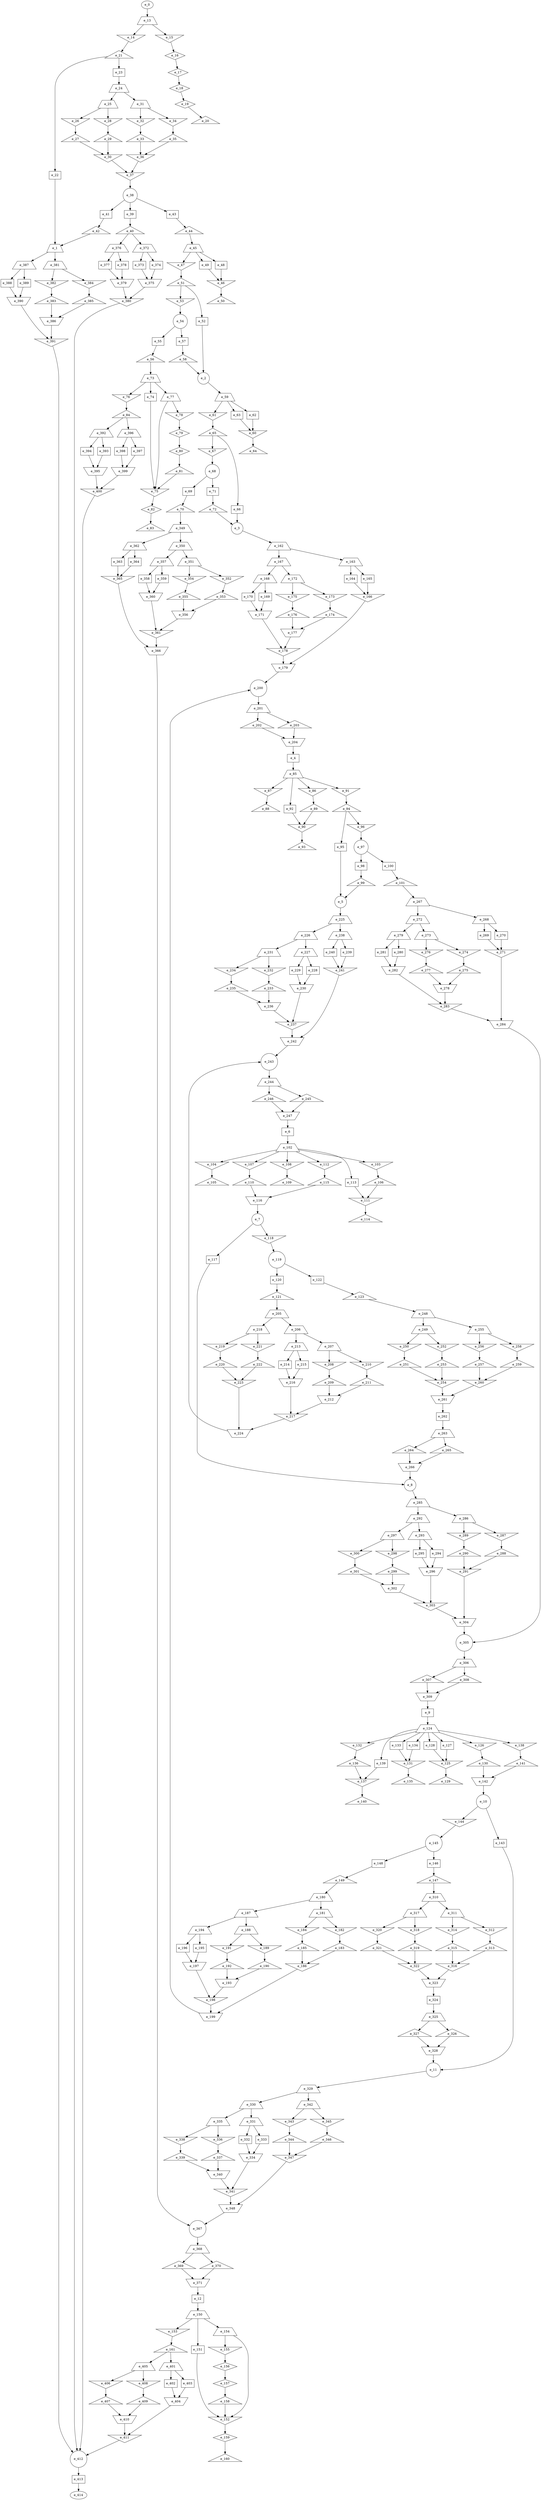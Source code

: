 digraph control_path {
  e_0: entry_node : n ;
  e_1 [shape = trapezium];
  e_2 [shape = circle];
  e_3 [shape = circle];
  e_4 [shape = dot];
  e_5 [shape = circle];
  e_6 [shape = dot];
  e_7 [shape = circle];
  e_8 [shape = circle];
  e_9 [shape = dot];
  e_10 [shape = circle];
  e_11 [shape = circle];
  e_12 [shape = dot];
  e_13 [shape = trapezium];
  e_14 [shape = invtriangle];
  e_15 [shape = invtriangle];
  e_16 [shape = diamond];
  e_17 [shape = diamond];
  e_18 [shape = diamond];
  e_19 [shape = diamond];
  e_20 [shape = triangle];
  e_21 [shape = triangle];
  e_22 [shape = dot];
  e_23 [shape = dot];
  e_24 [shape = trapezium];
  e_25 [shape = trapezium];
  e_26 [shape = invtriangle];
  e_27 [shape = triangle];
  e_28 [shape = invtriangle];
  e_29 [shape = triangle];
  e_30 [shape = invtriangle];
  e_31 [shape = trapezium];
  e_32 [shape = invtriangle];
  e_33 [shape = triangle];
  e_34 [shape = invtriangle];
  e_35 [shape = triangle];
  e_36 [shape = invtriangle];
  e_37 [shape = invtriangle];
  e_38 [shape = circle];
  e_39 [shape = dot];
  e_40 [shape = triangle];
  e_41 [shape = dot];
  e_42 [shape = triangle];
  e_43 [shape = dot];
  e_44 [shape = triangle];
  e_45 [shape = trapezium];
  e_46 [shape = invtriangle];
  e_47 [shape = invtriangle];
  e_48 [shape = dot];
  e_49 [shape = dot];
  e_50 [shape = triangle];
  e_51 [shape = triangle];
  e_52 [shape = dot];
  e_53 [shape = invtriangle];
  e_54 [shape = circle];
  e_55 [shape = dot];
  e_56 [shape = triangle];
  e_57 [shape = dot];
  e_58 [shape = triangle];
  e_59 [shape = trapezium];
  e_60 [shape = invtriangle];
  e_61 [shape = invtriangle];
  e_62 [shape = dot];
  e_63 [shape = dot];
  e_64 [shape = triangle];
  e_65 [shape = triangle];
  e_66 [shape = dot];
  e_67 [shape = invtriangle];
  e_68 [shape = circle];
  e_69 [shape = dot];
  e_70 [shape = triangle];
  e_71 [shape = dot];
  e_72 [shape = triangle];
  e_73 [shape = trapezium];
  e_74 [shape = dot];
  e_75 [shape = invtriangle];
  e_76 [shape = invtriangle];
  e_77 [shape = trapezium];
  e_78 [shape = invtriangle];
  e_79 [shape = diamond];
  e_80 [shape = diamond];
  e_81 [shape = triangle];
  e_82 [shape = diamond];
  e_83 [shape = triangle];
  e_84 [shape = triangle];
  e_85 [shape = trapezium];
  e_86 [shape = invtriangle];
  e_87 [shape = invtriangle];
  e_88 [shape = triangle];
  e_89 [shape = triangle];
  e_90 [shape = invtriangle];
  e_91 [shape = invtriangle];
  e_92 [shape = dot];
  e_93 [shape = triangle];
  e_94 [shape = triangle];
  e_95 [shape = dot];
  e_96 [shape = invtriangle];
  e_97 [shape = circle];
  e_98 [shape = dot];
  e_99 [shape = triangle];
  e_100 [shape = dot];
  e_101 [shape = triangle];
  e_102 [shape = trapezium];
  e_103 [shape = invtriangle];
  e_104 [shape = invtriangle];
  e_105 [shape = triangle];
  e_106 [shape = triangle];
  e_107 [shape = invtriangle];
  e_108 [shape = invtriangle];
  e_109 [shape = triangle];
  e_110 [shape = triangle];
  e_111 [shape = invtriangle];
  e_112 [shape = invtriangle];
  e_113 [shape = dot];
  e_114 [shape = triangle];
  e_115 [shape = triangle];
  e_116 [shape = invtrapezium];
  e_117 [shape = dot];
  e_118 [shape = invtriangle];
  e_119 [shape = circle];
  e_120 [shape = dot];
  e_121 [shape = triangle];
  e_122 [shape = dot];
  e_123 [shape = triangle];
  e_124 [shape = trapezium];
  e_125 [shape = invtriangle];
  e_126 [shape = invtriangle];
  e_127 [shape = dot];
  e_128 [shape = dot];
  e_129 [shape = triangle];
  e_130 [shape = triangle];
  e_131 [shape = invtriangle];
  e_132 [shape = invtriangle];
  e_133 [shape = dot];
  e_134 [shape = dot];
  e_135 [shape = triangle];
  e_136 [shape = triangle];
  e_137 [shape = invtriangle];
  e_138 [shape = invtriangle];
  e_139 [shape = dot];
  e_140 [shape = triangle];
  e_141 [shape = triangle];
  e_142 [shape = invtrapezium];
  e_143 [shape = dot];
  e_144 [shape = invtriangle];
  e_145 [shape = circle];
  e_146 [shape = dot];
  e_147 [shape = triangle];
  e_148 [shape = dot];
  e_149 [shape = triangle];
  e_150 [shape = trapezium];
  e_151 [shape = dot];
  e_152 [shape = invtriangle];
  e_153 [shape = invtriangle];
  e_154 [shape = trapezium];
  e_155 [shape = invtriangle];
  e_156 [shape = diamond];
  e_157 [shape = diamond];
  e_158 [shape = triangle];
  e_159 [shape = diamond];
  e_160 [shape = triangle];
  e_161 [shape = triangle];
  e_162 [shape = trapezium];
  e_163 [shape = trapezium];
  e_164 [shape = dot];
  e_165 [shape = dot];
  e_166 [shape = invtriangle];
  e_167 [shape = trapezium];
  e_168 [shape = trapezium];
  e_169 [shape = dot];
  e_170 [shape = dot];
  e_171 [shape = invtrapezium];
  e_172 [shape = trapezium];
  e_173 [shape = invtriangle];
  e_174 [shape = triangle];
  e_175 [shape = invtriangle];
  e_176 [shape = triangle];
  e_177 [shape = invtrapezium];
  e_178 [shape = invtriangle];
  e_179 [shape = invtrapezium];
  e_180 [shape = trapezium];
  e_181 [shape = trapezium];
  e_182 [shape = invtriangle];
  e_183 [shape = triangle];
  e_184 [shape = invtriangle];
  e_185 [shape = triangle];
  e_186 [shape = invtriangle];
  e_187 [shape = trapezium];
  e_188 [shape = trapezium];
  e_189 [shape = invtriangle];
  e_190 [shape = triangle];
  e_191 [shape = invtriangle];
  e_192 [shape = triangle];
  e_193 [shape = invtrapezium];
  e_194 [shape = trapezium];
  e_195 [shape = dot];
  e_196 [shape = dot];
  e_197 [shape = invtrapezium];
  e_198 [shape = invtriangle];
  e_199 [shape = invtrapezium];
  e_200 [shape = circle];
  e_201 [shape = trapezium];
  e_202 [shape = triangle];
  e_203 [shape = triangle];
  e_204 [shape = invtrapezium];
  e_205 [shape = trapezium];
  e_206 [shape = trapezium];
  e_207 [shape = trapezium];
  e_208 [shape = invtriangle];
  e_209 [shape = triangle];
  e_210 [shape = invtriangle];
  e_211 [shape = triangle];
  e_212 [shape = invtrapezium];
  e_213 [shape = trapezium];
  e_214 [shape = dot];
  e_215 [shape = dot];
  e_216 [shape = invtrapezium];
  e_217 [shape = invtriangle];
  e_218 [shape = trapezium];
  e_219 [shape = invtriangle];
  e_220 [shape = triangle];
  e_221 [shape = invtriangle];
  e_222 [shape = triangle];
  e_223 [shape = invtriangle];
  e_224 [shape = invtrapezium];
  e_225 [shape = trapezium];
  e_226 [shape = trapezium];
  e_227 [shape = trapezium];
  e_228 [shape = dot];
  e_229 [shape = dot];
  e_230 [shape = invtrapezium];
  e_231 [shape = trapezium];
  e_232 [shape = invtriangle];
  e_233 [shape = triangle];
  e_234 [shape = invtriangle];
  e_235 [shape = triangle];
  e_236 [shape = invtrapezium];
  e_237 [shape = invtriangle];
  e_238 [shape = trapezium];
  e_239 [shape = dot];
  e_240 [shape = dot];
  e_241 [shape = invtriangle];
  e_242 [shape = invtrapezium];
  e_243 [shape = circle];
  e_244 [shape = trapezium];
  e_245 [shape = triangle];
  e_246 [shape = triangle];
  e_247 [shape = invtrapezium];
  e_248 [shape = trapezium];
  e_249 [shape = trapezium];
  e_250 [shape = invtriangle];
  e_251 [shape = triangle];
  e_252 [shape = invtriangle];
  e_253 [shape = triangle];
  e_254 [shape = invtriangle];
  e_255 [shape = trapezium];
  e_256 [shape = invtriangle];
  e_257 [shape = triangle];
  e_258 [shape = invtriangle];
  e_259 [shape = triangle];
  e_260 [shape = invtriangle];
  e_261 [shape = invtrapezium];
  e_262 [shape = dot];
  e_263 [shape = trapezium];
  e_264 [shape = triangle];
  e_265 [shape = triangle];
  e_266 [shape = invtrapezium];
  e_267 [shape = trapezium];
  e_268 [shape = trapezium];
  e_269 [shape = dot];
  e_270 [shape = dot];
  e_271 [shape = invtriangle];
  e_272 [shape = trapezium];
  e_273 [shape = trapezium];
  e_274 [shape = invtriangle];
  e_275 [shape = triangle];
  e_276 [shape = invtriangle];
  e_277 [shape = triangle];
  e_278 [shape = invtrapezium];
  e_279 [shape = trapezium];
  e_280 [shape = dot];
  e_281 [shape = dot];
  e_282 [shape = invtrapezium];
  e_283 [shape = invtriangle];
  e_284 [shape = invtrapezium];
  e_285 [shape = trapezium];
  e_286 [shape = trapezium];
  e_287 [shape = invtriangle];
  e_288 [shape = triangle];
  e_289 [shape = invtriangle];
  e_290 [shape = triangle];
  e_291 [shape = invtriangle];
  e_292 [shape = trapezium];
  e_293 [shape = trapezium];
  e_294 [shape = dot];
  e_295 [shape = dot];
  e_296 [shape = invtrapezium];
  e_297 [shape = trapezium];
  e_298 [shape = invtriangle];
  e_299 [shape = triangle];
  e_300 [shape = invtriangle];
  e_301 [shape = triangle];
  e_302 [shape = invtrapezium];
  e_303 [shape = invtriangle];
  e_304 [shape = invtrapezium];
  e_305 [shape = circle];
  e_306 [shape = trapezium];
  e_307 [shape = triangle];
  e_308 [shape = triangle];
  e_309 [shape = invtrapezium];
  e_310 [shape = trapezium];
  e_311 [shape = trapezium];
  e_312 [shape = invtriangle];
  e_313 [shape = triangle];
  e_314 [shape = invtriangle];
  e_315 [shape = triangle];
  e_316 [shape = invtriangle];
  e_317 [shape = trapezium];
  e_318 [shape = invtriangle];
  e_319 [shape = triangle];
  e_320 [shape = invtriangle];
  e_321 [shape = triangle];
  e_322 [shape = invtriangle];
  e_323 [shape = invtrapezium];
  e_324 [shape = dot];
  e_325 [shape = trapezium];
  e_326 [shape = triangle];
  e_327 [shape = triangle];
  e_328 [shape = invtrapezium];
  e_329 [shape = trapezium];
  e_330 [shape = trapezium];
  e_331 [shape = trapezium];
  e_332 [shape = dot];
  e_333 [shape = dot];
  e_334 [shape = invtrapezium];
  e_335 [shape = trapezium];
  e_336 [shape = invtriangle];
  e_337 [shape = triangle];
  e_338 [shape = invtriangle];
  e_339 [shape = triangle];
  e_340 [shape = invtrapezium];
  e_341 [shape = invtriangle];
  e_342 [shape = trapezium];
  e_343 [shape = invtriangle];
  e_344 [shape = triangle];
  e_345 [shape = invtriangle];
  e_346 [shape = triangle];
  e_347 [shape = invtriangle];
  e_348 [shape = invtrapezium];
  e_349 [shape = trapezium];
  e_350 [shape = trapezium];
  e_351 [shape = trapezium];
  e_352 [shape = invtriangle];
  e_353 [shape = triangle];
  e_354 [shape = invtriangle];
  e_355 [shape = triangle];
  e_356 [shape = invtrapezium];
  e_357 [shape = trapezium];
  e_358 [shape = dot];
  e_359 [shape = dot];
  e_360 [shape = invtrapezium];
  e_361 [shape = invtriangle];
  e_362 [shape = trapezium];
  e_363 [shape = dot];
  e_364 [shape = dot];
  e_365 [shape = invtriangle];
  e_366 [shape = invtrapezium];
  e_367 [shape = circle];
  e_368 [shape = trapezium];
  e_369 [shape = triangle];
  e_370 [shape = triangle];
  e_371 [shape = invtrapezium];
  e_372 [shape = trapezium];
  e_373 [shape = dot];
  e_374 [shape = dot];
  e_375 [shape = invtrapezium];
  e_376 [shape = trapezium];
  e_377 [shape = dot];
  e_378 [shape = dot];
  e_379 [shape = invtrapezium];
  e_380 [shape = invtriangle];
  e_381 [shape = trapezium];
  e_382 [shape = invtriangle];
  e_383 [shape = triangle];
  e_384 [shape = invtriangle];
  e_385 [shape = triangle];
  e_386 [shape = invtrapezium];
  e_387 [shape = trapezium];
  e_388 [shape = dot];
  e_389 [shape = dot];
  e_390 [shape = invtrapezium];
  e_391 [shape = invtriangle];
  e_392 [shape = trapezium];
  e_393 [shape = dot];
  e_394 [shape = dot];
  e_395 [shape = invtrapezium];
  e_396 [shape = trapezium];
  e_397 [shape = dot];
  e_398 [shape = dot];
  e_399 [shape = invtrapezium];
  e_400 [shape = invtriangle];
  e_401 [shape = trapezium];
  e_402 [shape = dot];
  e_403 [shape = dot];
  e_404 [shape = invtrapezium];
  e_405 [shape = trapezium];
  e_406 [shape = invtriangle];
  e_407 [shape = triangle];
  e_408 [shape = invtriangle];
  e_409 [shape = triangle];
  e_410 [shape = invtrapezium];
  e_411 [shape = invtriangle];
  e_412 [shape = circle];
  e_413 [shape = dot];
  e_414: exit_node : s ;
  e_22 -> e_1;
  e_42 -> e_1;
  e_52 -> e_2;
  e_58 -> e_2;
  e_66 -> e_3;
  e_72 -> e_3;
  e_204 -> e_4;
  e_95 -> e_5;
  e_99 -> e_5;
  e_247 -> e_6;
  e_116 -> e_7;
  e_117 -> e_8;
  e_266 -> e_8;
  e_309 -> e_9;
  e_142 -> e_10;
  e_143 -> e_11;
  e_328 -> e_11;
  e_371 -> e_12;
  e_0 -> e_13;
  e_13 -> e_14;
  e_13 -> e_15;
  e_15 -> e_16;
  e_16 -> e_17;
  e_17 -> e_18;
  e_18 -> e_19;
  e_19 -> e_20;
  e_14 -> e_21;
  e_21 -> e_22;
  e_21 -> e_23;
  e_23 -> e_24;
  e_24 -> e_25;
  e_25 -> e_26;
  e_26 -> e_27;
  e_25 -> e_28;
  e_28 -> e_29;
  e_27 -> e_30;
  e_29 -> e_30;
  e_24 -> e_31;
  e_31 -> e_32;
  e_32 -> e_33;
  e_31 -> e_34;
  e_34 -> e_35;
  e_33 -> e_36;
  e_35 -> e_36;
  e_30 -> e_37;
  e_36 -> e_37;
  e_37 -> e_38;
  e_38 -> e_39;
  e_39 -> e_40;
  e_38 -> e_41;
  e_41 -> e_42;
  e_38 -> e_43;
  e_43 -> e_44;
  e_44 -> e_45;
  e_49 -> e_46;
  e_48 -> e_46;
  e_45 -> e_47;
  e_45 -> e_48;
  e_45 -> e_49;
  e_46 -> e_50;
  e_47 -> e_51;
  e_51 -> e_52;
  e_51 -> e_53;
  e_53 -> e_54;
  e_54 -> e_55;
  e_55 -> e_56;
  e_54 -> e_57;
  e_57 -> e_58;
  e_2 -> e_59;
  e_62 -> e_60;
  e_63 -> e_60;
  e_59 -> e_61;
  e_59 -> e_62;
  e_59 -> e_63;
  e_60 -> e_64;
  e_61 -> e_65;
  e_65 -> e_66;
  e_65 -> e_67;
  e_67 -> e_68;
  e_68 -> e_69;
  e_69 -> e_70;
  e_68 -> e_71;
  e_71 -> e_72;
  e_56 -> e_73;
  e_73 -> e_74;
  e_74 -> e_75;
  e_77 -> e_75;
  e_81 -> e_75;
  e_73 -> e_76;
  e_73 -> e_77;
  e_77 -> e_78;
  e_78 -> e_79;
  e_79 -> e_80;
  e_80 -> e_81;
  e_75 -> e_82;
  e_82 -> e_83;
  e_76 -> e_84;
  e_4 -> e_85;
  e_85 -> e_86;
  e_85 -> e_87;
  e_87 -> e_88;
  e_86 -> e_89;
  e_89 -> e_90;
  e_92 -> e_90;
  e_85 -> e_91;
  e_85 -> e_92;
  e_90 -> e_93;
  e_91 -> e_94;
  e_94 -> e_95;
  e_94 -> e_96;
  e_96 -> e_97;
  e_97 -> e_98;
  e_98 -> e_99;
  e_97 -> e_100;
  e_100 -> e_101;
  e_6 -> e_102;
  e_102 -> e_103;
  e_102 -> e_104;
  e_104 -> e_105;
  e_103 -> e_106;
  e_102 -> e_107;
  e_102 -> e_108;
  e_108 -> e_109;
  e_107 -> e_110;
  e_106 -> e_111;
  e_113 -> e_111;
  e_102 -> e_112;
  e_102 -> e_113;
  e_111 -> e_114;
  e_112 -> e_115;
  e_110 -> e_116;
  e_115 -> e_116;
  e_7 -> e_117;
  e_7 -> e_118;
  e_118 -> e_119;
  e_119 -> e_120;
  e_120 -> e_121;
  e_119 -> e_122;
  e_122 -> e_123;
  e_9 -> e_124;
  e_127 -> e_125;
  e_128 -> e_125;
  e_124 -> e_126;
  e_124 -> e_127;
  e_124 -> e_128;
  e_125 -> e_129;
  e_126 -> e_130;
  e_133 -> e_131;
  e_134 -> e_131;
  e_124 -> e_132;
  e_124 -> e_133;
  e_124 -> e_134;
  e_131 -> e_135;
  e_132 -> e_136;
  e_136 -> e_137;
  e_139 -> e_137;
  e_124 -> e_138;
  e_124 -> e_139;
  e_137 -> e_140;
  e_138 -> e_141;
  e_130 -> e_142;
  e_141 -> e_142;
  e_10 -> e_143;
  e_10 -> e_144;
  e_144 -> e_145;
  e_145 -> e_146;
  e_146 -> e_147;
  e_145 -> e_148;
  e_148 -> e_149;
  e_12 -> e_150;
  e_150 -> e_151;
  e_151 -> e_152;
  e_154 -> e_152;
  e_158 -> e_152;
  e_150 -> e_153;
  e_150 -> e_154;
  e_154 -> e_155;
  e_155 -> e_156;
  e_156 -> e_157;
  e_157 -> e_158;
  e_152 -> e_159;
  e_159 -> e_160;
  e_153 -> e_161;
  e_3 -> e_162;
  e_162 -> e_163;
  e_163 -> e_164;
  e_163 -> e_165;
  e_164 -> e_166;
  e_165 -> e_166;
  e_162 -> e_167;
  e_167 -> e_168;
  e_168 -> e_169;
  e_168 -> e_170;
  e_169 -> e_171;
  e_170 -> e_171;
  e_167 -> e_172;
  e_172 -> e_173;
  e_173 -> e_174;
  e_172 -> e_175;
  e_175 -> e_176;
  e_174 -> e_177;
  e_176 -> e_177;
  e_171 -> e_178;
  e_177 -> e_178;
  e_166 -> e_179;
  e_178 -> e_179;
  e_149 -> e_180;
  e_180 -> e_181;
  e_181 -> e_182;
  e_182 -> e_183;
  e_181 -> e_184;
  e_184 -> e_185;
  e_183 -> e_186;
  e_185 -> e_186;
  e_180 -> e_187;
  e_187 -> e_188;
  e_188 -> e_189;
  e_189 -> e_190;
  e_188 -> e_191;
  e_191 -> e_192;
  e_190 -> e_193;
  e_192 -> e_193;
  e_187 -> e_194;
  e_194 -> e_195;
  e_194 -> e_196;
  e_195 -> e_197;
  e_196 -> e_197;
  e_193 -> e_198;
  e_197 -> e_198;
  e_186 -> e_199;
  e_198 -> e_199;
  e_179 -> e_200;
  e_199 -> e_200;
  e_200 -> e_201;
  e_201 -> e_202;
  e_201 -> e_203;
  e_202 -> e_204;
  e_203 -> e_204;
  e_121 -> e_205;
  e_205 -> e_206;
  e_206 -> e_207;
  e_207 -> e_208;
  e_208 -> e_209;
  e_207 -> e_210;
  e_210 -> e_211;
  e_209 -> e_212;
  e_211 -> e_212;
  e_206 -> e_213;
  e_213 -> e_214;
  e_213 -> e_215;
  e_214 -> e_216;
  e_215 -> e_216;
  e_212 -> e_217;
  e_216 -> e_217;
  e_205 -> e_218;
  e_218 -> e_219;
  e_219 -> e_220;
  e_218 -> e_221;
  e_221 -> e_222;
  e_220 -> e_223;
  e_222 -> e_223;
  e_217 -> e_224;
  e_223 -> e_224;
  e_5 -> e_225;
  e_225 -> e_226;
  e_226 -> e_227;
  e_227 -> e_228;
  e_227 -> e_229;
  e_228 -> e_230;
  e_229 -> e_230;
  e_226 -> e_231;
  e_231 -> e_232;
  e_232 -> e_233;
  e_231 -> e_234;
  e_234 -> e_235;
  e_233 -> e_236;
  e_235 -> e_236;
  e_230 -> e_237;
  e_236 -> e_237;
  e_225 -> e_238;
  e_238 -> e_239;
  e_238 -> e_240;
  e_239 -> e_241;
  e_240 -> e_241;
  e_237 -> e_242;
  e_241 -> e_242;
  e_224 -> e_243;
  e_242 -> e_243;
  e_243 -> e_244;
  e_244 -> e_245;
  e_244 -> e_246;
  e_245 -> e_247;
  e_246 -> e_247;
  e_123 -> e_248;
  e_248 -> e_249;
  e_249 -> e_250;
  e_250 -> e_251;
  e_249 -> e_252;
  e_252 -> e_253;
  e_251 -> e_254;
  e_253 -> e_254;
  e_248 -> e_255;
  e_255 -> e_256;
  e_256 -> e_257;
  e_255 -> e_258;
  e_258 -> e_259;
  e_257 -> e_260;
  e_259 -> e_260;
  e_254 -> e_261;
  e_260 -> e_261;
  e_261 -> e_262;
  e_262 -> e_263;
  e_263 -> e_264;
  e_263 -> e_265;
  e_264 -> e_266;
  e_265 -> e_266;
  e_101 -> e_267;
  e_267 -> e_268;
  e_268 -> e_269;
  e_268 -> e_270;
  e_269 -> e_271;
  e_270 -> e_271;
  e_267 -> e_272;
  e_272 -> e_273;
  e_273 -> e_274;
  e_274 -> e_275;
  e_273 -> e_276;
  e_276 -> e_277;
  e_275 -> e_278;
  e_277 -> e_278;
  e_272 -> e_279;
  e_279 -> e_280;
  e_279 -> e_281;
  e_280 -> e_282;
  e_281 -> e_282;
  e_278 -> e_283;
  e_282 -> e_283;
  e_271 -> e_284;
  e_283 -> e_284;
  e_8 -> e_285;
  e_285 -> e_286;
  e_286 -> e_287;
  e_287 -> e_288;
  e_286 -> e_289;
  e_289 -> e_290;
  e_288 -> e_291;
  e_290 -> e_291;
  e_285 -> e_292;
  e_292 -> e_293;
  e_293 -> e_294;
  e_293 -> e_295;
  e_294 -> e_296;
  e_295 -> e_296;
  e_292 -> e_297;
  e_297 -> e_298;
  e_298 -> e_299;
  e_297 -> e_300;
  e_300 -> e_301;
  e_299 -> e_302;
  e_301 -> e_302;
  e_296 -> e_303;
  e_302 -> e_303;
  e_291 -> e_304;
  e_303 -> e_304;
  e_284 -> e_305;
  e_304 -> e_305;
  e_305 -> e_306;
  e_306 -> e_307;
  e_306 -> e_308;
  e_307 -> e_309;
  e_308 -> e_309;
  e_147 -> e_310;
  e_310 -> e_311;
  e_311 -> e_312;
  e_312 -> e_313;
  e_311 -> e_314;
  e_314 -> e_315;
  e_313 -> e_316;
  e_315 -> e_316;
  e_310 -> e_317;
  e_317 -> e_318;
  e_318 -> e_319;
  e_317 -> e_320;
  e_320 -> e_321;
  e_319 -> e_322;
  e_321 -> e_322;
  e_316 -> e_323;
  e_322 -> e_323;
  e_323 -> e_324;
  e_324 -> e_325;
  e_325 -> e_326;
  e_325 -> e_327;
  e_326 -> e_328;
  e_327 -> e_328;
  e_11 -> e_329;
  e_329 -> e_330;
  e_330 -> e_331;
  e_331 -> e_332;
  e_331 -> e_333;
  e_332 -> e_334;
  e_333 -> e_334;
  e_330 -> e_335;
  e_335 -> e_336;
  e_336 -> e_337;
  e_335 -> e_338;
  e_338 -> e_339;
  e_337 -> e_340;
  e_339 -> e_340;
  e_334 -> e_341;
  e_340 -> e_341;
  e_329 -> e_342;
  e_342 -> e_343;
  e_343 -> e_344;
  e_342 -> e_345;
  e_345 -> e_346;
  e_344 -> e_347;
  e_346 -> e_347;
  e_341 -> e_348;
  e_347 -> e_348;
  e_70 -> e_349;
  e_349 -> e_350;
  e_350 -> e_351;
  e_351 -> e_352;
  e_352 -> e_353;
  e_351 -> e_354;
  e_354 -> e_355;
  e_353 -> e_356;
  e_355 -> e_356;
  e_350 -> e_357;
  e_357 -> e_358;
  e_357 -> e_359;
  e_358 -> e_360;
  e_359 -> e_360;
  e_356 -> e_361;
  e_360 -> e_361;
  e_349 -> e_362;
  e_362 -> e_363;
  e_362 -> e_364;
  e_363 -> e_365;
  e_364 -> e_365;
  e_361 -> e_366;
  e_365 -> e_366;
  e_348 -> e_367;
  e_366 -> e_367;
  e_367 -> e_368;
  e_368 -> e_369;
  e_368 -> e_370;
  e_369 -> e_371;
  e_370 -> e_371;
  e_40 -> e_372;
  e_372 -> e_373;
  e_372 -> e_374;
  e_373 -> e_375;
  e_374 -> e_375;
  e_40 -> e_376;
  e_376 -> e_377;
  e_376 -> e_378;
  e_377 -> e_379;
  e_378 -> e_379;
  e_375 -> e_380;
  e_379 -> e_380;
  e_1 -> e_381;
  e_381 -> e_382;
  e_382 -> e_383;
  e_381 -> e_384;
  e_384 -> e_385;
  e_383 -> e_386;
  e_385 -> e_386;
  e_1 -> e_387;
  e_387 -> e_388;
  e_387 -> e_389;
  e_388 -> e_390;
  e_389 -> e_390;
  e_386 -> e_391;
  e_390 -> e_391;
  e_84 -> e_392;
  e_392 -> e_393;
  e_392 -> e_394;
  e_393 -> e_395;
  e_394 -> e_395;
  e_84 -> e_396;
  e_396 -> e_397;
  e_396 -> e_398;
  e_397 -> e_399;
  e_398 -> e_399;
  e_395 -> e_400;
  e_399 -> e_400;
  e_161 -> e_401;
  e_401 -> e_402;
  e_401 -> e_403;
  e_402 -> e_404;
  e_403 -> e_404;
  e_161 -> e_405;
  e_405 -> e_406;
  e_406 -> e_407;
  e_405 -> e_408;
  e_408 -> e_409;
  e_407 -> e_410;
  e_409 -> e_410;
  e_404 -> e_411;
  e_410 -> e_411;
  e_380 -> e_412;
  e_391 -> e_412;
  e_400 -> e_412;
  e_411 -> e_412;
  e_412 -> e_413;
  e_413 -> e_414;
}
